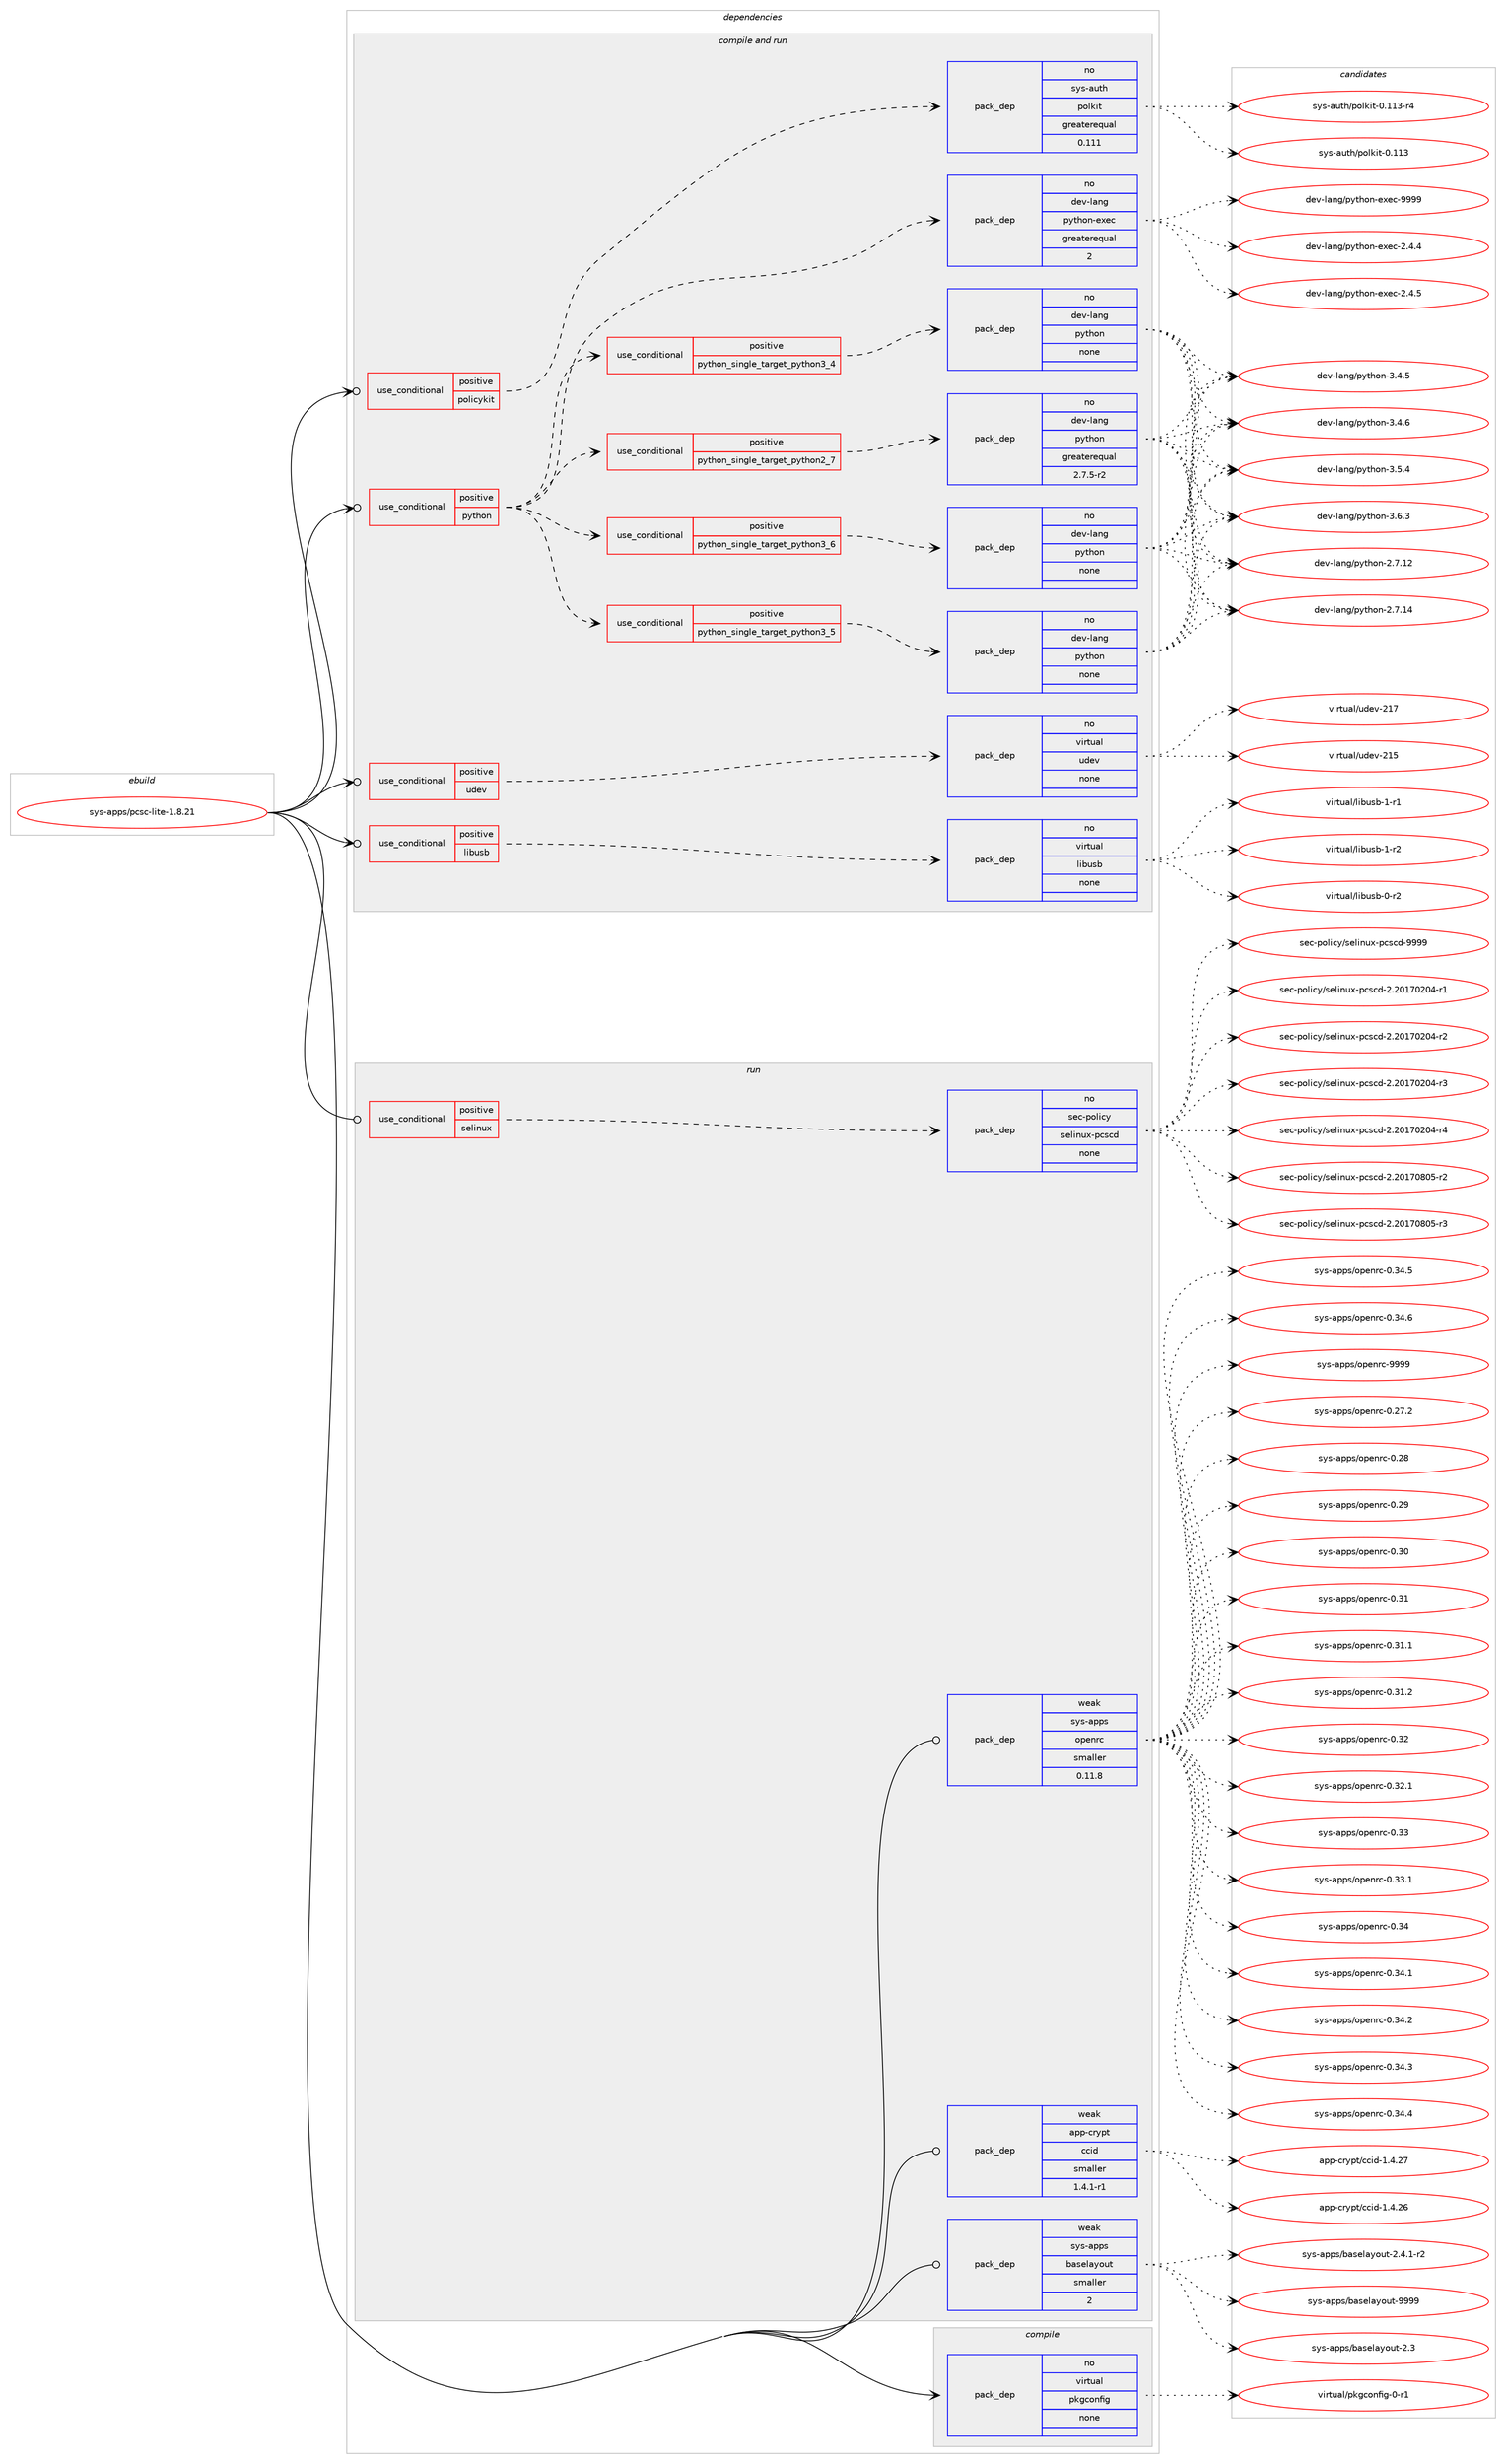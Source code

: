 digraph prolog {

# *************
# Graph options
# *************

newrank=true;
concentrate=true;
compound=true;
graph [rankdir=LR,fontname=Helvetica,fontsize=10,ranksep=1.5];#, ranksep=2.5, nodesep=0.2];
edge  [arrowhead=vee];
node  [fontname=Helvetica,fontsize=10];

# **********
# The ebuild
# **********

subgraph cluster_leftcol {
color=gray;
rank=same;
label=<<i>ebuild</i>>;
id [label="sys-apps/pcsc-lite-1.8.21", color=red, width=4, href="../sys-apps/pcsc-lite-1.8.21.svg"];
}

# ****************
# The dependencies
# ****************

subgraph cluster_midcol {
color=gray;
label=<<i>dependencies</i>>;
subgraph cluster_compile {
fillcolor="#eeeeee";
style=filled;
label=<<i>compile</i>>;
subgraph pack349803 {
dependency471543 [label=<<TABLE BORDER="0" CELLBORDER="1" CELLSPACING="0" CELLPADDING="4" WIDTH="220"><TR><TD ROWSPAN="6" CELLPADDING="30">pack_dep</TD></TR><TR><TD WIDTH="110">no</TD></TR><TR><TD>virtual</TD></TR><TR><TD>pkgconfig</TD></TR><TR><TD>none</TD></TR><TR><TD></TD></TR></TABLE>>, shape=none, color=blue];
}
id:e -> dependency471543:w [weight=20,style="solid",arrowhead="vee"];
}
subgraph cluster_compileandrun {
fillcolor="#eeeeee";
style=filled;
label=<<i>compile and run</i>>;
subgraph cond113599 {
dependency471544 [label=<<TABLE BORDER="0" CELLBORDER="1" CELLSPACING="0" CELLPADDING="4"><TR><TD ROWSPAN="3" CELLPADDING="10">use_conditional</TD></TR><TR><TD>positive</TD></TR><TR><TD>libusb</TD></TR></TABLE>>, shape=none, color=red];
subgraph pack349804 {
dependency471545 [label=<<TABLE BORDER="0" CELLBORDER="1" CELLSPACING="0" CELLPADDING="4" WIDTH="220"><TR><TD ROWSPAN="6" CELLPADDING="30">pack_dep</TD></TR><TR><TD WIDTH="110">no</TD></TR><TR><TD>virtual</TD></TR><TR><TD>libusb</TD></TR><TR><TD>none</TD></TR><TR><TD></TD></TR></TABLE>>, shape=none, color=blue];
}
dependency471544:e -> dependency471545:w [weight=20,style="dashed",arrowhead="vee"];
}
id:e -> dependency471544:w [weight=20,style="solid",arrowhead="odotvee"];
subgraph cond113600 {
dependency471546 [label=<<TABLE BORDER="0" CELLBORDER="1" CELLSPACING="0" CELLPADDING="4"><TR><TD ROWSPAN="3" CELLPADDING="10">use_conditional</TD></TR><TR><TD>positive</TD></TR><TR><TD>policykit</TD></TR></TABLE>>, shape=none, color=red];
subgraph pack349805 {
dependency471547 [label=<<TABLE BORDER="0" CELLBORDER="1" CELLSPACING="0" CELLPADDING="4" WIDTH="220"><TR><TD ROWSPAN="6" CELLPADDING="30">pack_dep</TD></TR><TR><TD WIDTH="110">no</TD></TR><TR><TD>sys-auth</TD></TR><TR><TD>polkit</TD></TR><TR><TD>greaterequal</TD></TR><TR><TD>0.111</TD></TR></TABLE>>, shape=none, color=blue];
}
dependency471546:e -> dependency471547:w [weight=20,style="dashed",arrowhead="vee"];
}
id:e -> dependency471546:w [weight=20,style="solid",arrowhead="odotvee"];
subgraph cond113601 {
dependency471548 [label=<<TABLE BORDER="0" CELLBORDER="1" CELLSPACING="0" CELLPADDING="4"><TR><TD ROWSPAN="3" CELLPADDING="10">use_conditional</TD></TR><TR><TD>positive</TD></TR><TR><TD>python</TD></TR></TABLE>>, shape=none, color=red];
subgraph cond113602 {
dependency471549 [label=<<TABLE BORDER="0" CELLBORDER="1" CELLSPACING="0" CELLPADDING="4"><TR><TD ROWSPAN="3" CELLPADDING="10">use_conditional</TD></TR><TR><TD>positive</TD></TR><TR><TD>python_single_target_python2_7</TD></TR></TABLE>>, shape=none, color=red];
subgraph pack349806 {
dependency471550 [label=<<TABLE BORDER="0" CELLBORDER="1" CELLSPACING="0" CELLPADDING="4" WIDTH="220"><TR><TD ROWSPAN="6" CELLPADDING="30">pack_dep</TD></TR><TR><TD WIDTH="110">no</TD></TR><TR><TD>dev-lang</TD></TR><TR><TD>python</TD></TR><TR><TD>greaterequal</TD></TR><TR><TD>2.7.5-r2</TD></TR></TABLE>>, shape=none, color=blue];
}
dependency471549:e -> dependency471550:w [weight=20,style="dashed",arrowhead="vee"];
}
dependency471548:e -> dependency471549:w [weight=20,style="dashed",arrowhead="vee"];
subgraph cond113603 {
dependency471551 [label=<<TABLE BORDER="0" CELLBORDER="1" CELLSPACING="0" CELLPADDING="4"><TR><TD ROWSPAN="3" CELLPADDING="10">use_conditional</TD></TR><TR><TD>positive</TD></TR><TR><TD>python_single_target_python3_4</TD></TR></TABLE>>, shape=none, color=red];
subgraph pack349807 {
dependency471552 [label=<<TABLE BORDER="0" CELLBORDER="1" CELLSPACING="0" CELLPADDING="4" WIDTH="220"><TR><TD ROWSPAN="6" CELLPADDING="30">pack_dep</TD></TR><TR><TD WIDTH="110">no</TD></TR><TR><TD>dev-lang</TD></TR><TR><TD>python</TD></TR><TR><TD>none</TD></TR><TR><TD></TD></TR></TABLE>>, shape=none, color=blue];
}
dependency471551:e -> dependency471552:w [weight=20,style="dashed",arrowhead="vee"];
}
dependency471548:e -> dependency471551:w [weight=20,style="dashed",arrowhead="vee"];
subgraph cond113604 {
dependency471553 [label=<<TABLE BORDER="0" CELLBORDER="1" CELLSPACING="0" CELLPADDING="4"><TR><TD ROWSPAN="3" CELLPADDING="10">use_conditional</TD></TR><TR><TD>positive</TD></TR><TR><TD>python_single_target_python3_5</TD></TR></TABLE>>, shape=none, color=red];
subgraph pack349808 {
dependency471554 [label=<<TABLE BORDER="0" CELLBORDER="1" CELLSPACING="0" CELLPADDING="4" WIDTH="220"><TR><TD ROWSPAN="6" CELLPADDING="30">pack_dep</TD></TR><TR><TD WIDTH="110">no</TD></TR><TR><TD>dev-lang</TD></TR><TR><TD>python</TD></TR><TR><TD>none</TD></TR><TR><TD></TD></TR></TABLE>>, shape=none, color=blue];
}
dependency471553:e -> dependency471554:w [weight=20,style="dashed",arrowhead="vee"];
}
dependency471548:e -> dependency471553:w [weight=20,style="dashed",arrowhead="vee"];
subgraph cond113605 {
dependency471555 [label=<<TABLE BORDER="0" CELLBORDER="1" CELLSPACING="0" CELLPADDING="4"><TR><TD ROWSPAN="3" CELLPADDING="10">use_conditional</TD></TR><TR><TD>positive</TD></TR><TR><TD>python_single_target_python3_6</TD></TR></TABLE>>, shape=none, color=red];
subgraph pack349809 {
dependency471556 [label=<<TABLE BORDER="0" CELLBORDER="1" CELLSPACING="0" CELLPADDING="4" WIDTH="220"><TR><TD ROWSPAN="6" CELLPADDING="30">pack_dep</TD></TR><TR><TD WIDTH="110">no</TD></TR><TR><TD>dev-lang</TD></TR><TR><TD>python</TD></TR><TR><TD>none</TD></TR><TR><TD></TD></TR></TABLE>>, shape=none, color=blue];
}
dependency471555:e -> dependency471556:w [weight=20,style="dashed",arrowhead="vee"];
}
dependency471548:e -> dependency471555:w [weight=20,style="dashed",arrowhead="vee"];
subgraph pack349810 {
dependency471557 [label=<<TABLE BORDER="0" CELLBORDER="1" CELLSPACING="0" CELLPADDING="4" WIDTH="220"><TR><TD ROWSPAN="6" CELLPADDING="30">pack_dep</TD></TR><TR><TD WIDTH="110">no</TD></TR><TR><TD>dev-lang</TD></TR><TR><TD>python-exec</TD></TR><TR><TD>greaterequal</TD></TR><TR><TD>2</TD></TR></TABLE>>, shape=none, color=blue];
}
dependency471548:e -> dependency471557:w [weight=20,style="dashed",arrowhead="vee"];
}
id:e -> dependency471548:w [weight=20,style="solid",arrowhead="odotvee"];
subgraph cond113606 {
dependency471558 [label=<<TABLE BORDER="0" CELLBORDER="1" CELLSPACING="0" CELLPADDING="4"><TR><TD ROWSPAN="3" CELLPADDING="10">use_conditional</TD></TR><TR><TD>positive</TD></TR><TR><TD>udev</TD></TR></TABLE>>, shape=none, color=red];
subgraph pack349811 {
dependency471559 [label=<<TABLE BORDER="0" CELLBORDER="1" CELLSPACING="0" CELLPADDING="4" WIDTH="220"><TR><TD ROWSPAN="6" CELLPADDING="30">pack_dep</TD></TR><TR><TD WIDTH="110">no</TD></TR><TR><TD>virtual</TD></TR><TR><TD>udev</TD></TR><TR><TD>none</TD></TR><TR><TD></TD></TR></TABLE>>, shape=none, color=blue];
}
dependency471558:e -> dependency471559:w [weight=20,style="dashed",arrowhead="vee"];
}
id:e -> dependency471558:w [weight=20,style="solid",arrowhead="odotvee"];
}
subgraph cluster_run {
fillcolor="#eeeeee";
style=filled;
label=<<i>run</i>>;
subgraph cond113607 {
dependency471560 [label=<<TABLE BORDER="0" CELLBORDER="1" CELLSPACING="0" CELLPADDING="4"><TR><TD ROWSPAN="3" CELLPADDING="10">use_conditional</TD></TR><TR><TD>positive</TD></TR><TR><TD>selinux</TD></TR></TABLE>>, shape=none, color=red];
subgraph pack349812 {
dependency471561 [label=<<TABLE BORDER="0" CELLBORDER="1" CELLSPACING="0" CELLPADDING="4" WIDTH="220"><TR><TD ROWSPAN="6" CELLPADDING="30">pack_dep</TD></TR><TR><TD WIDTH="110">no</TD></TR><TR><TD>sec-policy</TD></TR><TR><TD>selinux-pcscd</TD></TR><TR><TD>none</TD></TR><TR><TD></TD></TR></TABLE>>, shape=none, color=blue];
}
dependency471560:e -> dependency471561:w [weight=20,style="dashed",arrowhead="vee"];
}
id:e -> dependency471560:w [weight=20,style="solid",arrowhead="odot"];
subgraph pack349813 {
dependency471562 [label=<<TABLE BORDER="0" CELLBORDER="1" CELLSPACING="0" CELLPADDING="4" WIDTH="220"><TR><TD ROWSPAN="6" CELLPADDING="30">pack_dep</TD></TR><TR><TD WIDTH="110">weak</TD></TR><TR><TD>app-crypt</TD></TR><TR><TD>ccid</TD></TR><TR><TD>smaller</TD></TR><TR><TD>1.4.1-r1</TD></TR></TABLE>>, shape=none, color=blue];
}
id:e -> dependency471562:w [weight=20,style="solid",arrowhead="odot"];
subgraph pack349814 {
dependency471563 [label=<<TABLE BORDER="0" CELLBORDER="1" CELLSPACING="0" CELLPADDING="4" WIDTH="220"><TR><TD ROWSPAN="6" CELLPADDING="30">pack_dep</TD></TR><TR><TD WIDTH="110">weak</TD></TR><TR><TD>sys-apps</TD></TR><TR><TD>baselayout</TD></TR><TR><TD>smaller</TD></TR><TR><TD>2</TD></TR></TABLE>>, shape=none, color=blue];
}
id:e -> dependency471563:w [weight=20,style="solid",arrowhead="odot"];
subgraph pack349815 {
dependency471564 [label=<<TABLE BORDER="0" CELLBORDER="1" CELLSPACING="0" CELLPADDING="4" WIDTH="220"><TR><TD ROWSPAN="6" CELLPADDING="30">pack_dep</TD></TR><TR><TD WIDTH="110">weak</TD></TR><TR><TD>sys-apps</TD></TR><TR><TD>openrc</TD></TR><TR><TD>smaller</TD></TR><TR><TD>0.11.8</TD></TR></TABLE>>, shape=none, color=blue];
}
id:e -> dependency471564:w [weight=20,style="solid",arrowhead="odot"];
}
}

# **************
# The candidates
# **************

subgraph cluster_choices {
rank=same;
color=gray;
label=<<i>candidates</i>>;

subgraph choice349803 {
color=black;
nodesep=1;
choice11810511411611797108471121071039911111010210510345484511449 [label="virtual/pkgconfig-0-r1", color=red, width=4,href="../virtual/pkgconfig-0-r1.svg"];
dependency471543:e -> choice11810511411611797108471121071039911111010210510345484511449:w [style=dotted,weight="100"];
}
subgraph choice349804 {
color=black;
nodesep=1;
choice1181051141161179710847108105981171159845484511450 [label="virtual/libusb-0-r2", color=red, width=4,href="../virtual/libusb-0-r2.svg"];
choice1181051141161179710847108105981171159845494511449 [label="virtual/libusb-1-r1", color=red, width=4,href="../virtual/libusb-1-r1.svg"];
choice1181051141161179710847108105981171159845494511450 [label="virtual/libusb-1-r2", color=red, width=4,href="../virtual/libusb-1-r2.svg"];
dependency471545:e -> choice1181051141161179710847108105981171159845484511450:w [style=dotted,weight="100"];
dependency471545:e -> choice1181051141161179710847108105981171159845494511449:w [style=dotted,weight="100"];
dependency471545:e -> choice1181051141161179710847108105981171159845494511450:w [style=dotted,weight="100"];
}
subgraph choice349805 {
color=black;
nodesep=1;
choice115121115459711711610447112111108107105116454846494951 [label="sys-auth/polkit-0.113", color=red, width=4,href="../sys-auth/polkit-0.113.svg"];
choice1151211154597117116104471121111081071051164548464949514511452 [label="sys-auth/polkit-0.113-r4", color=red, width=4,href="../sys-auth/polkit-0.113-r4.svg"];
dependency471547:e -> choice115121115459711711610447112111108107105116454846494951:w [style=dotted,weight="100"];
dependency471547:e -> choice1151211154597117116104471121111081071051164548464949514511452:w [style=dotted,weight="100"];
}
subgraph choice349806 {
color=black;
nodesep=1;
choice10010111845108971101034711212111610411111045504655464950 [label="dev-lang/python-2.7.12", color=red, width=4,href="../dev-lang/python-2.7.12.svg"];
choice10010111845108971101034711212111610411111045504655464952 [label="dev-lang/python-2.7.14", color=red, width=4,href="../dev-lang/python-2.7.14.svg"];
choice100101118451089711010347112121116104111110455146524653 [label="dev-lang/python-3.4.5", color=red, width=4,href="../dev-lang/python-3.4.5.svg"];
choice100101118451089711010347112121116104111110455146524654 [label="dev-lang/python-3.4.6", color=red, width=4,href="../dev-lang/python-3.4.6.svg"];
choice100101118451089711010347112121116104111110455146534652 [label="dev-lang/python-3.5.4", color=red, width=4,href="../dev-lang/python-3.5.4.svg"];
choice100101118451089711010347112121116104111110455146544651 [label="dev-lang/python-3.6.3", color=red, width=4,href="../dev-lang/python-3.6.3.svg"];
dependency471550:e -> choice10010111845108971101034711212111610411111045504655464950:w [style=dotted,weight="100"];
dependency471550:e -> choice10010111845108971101034711212111610411111045504655464952:w [style=dotted,weight="100"];
dependency471550:e -> choice100101118451089711010347112121116104111110455146524653:w [style=dotted,weight="100"];
dependency471550:e -> choice100101118451089711010347112121116104111110455146524654:w [style=dotted,weight="100"];
dependency471550:e -> choice100101118451089711010347112121116104111110455146534652:w [style=dotted,weight="100"];
dependency471550:e -> choice100101118451089711010347112121116104111110455146544651:w [style=dotted,weight="100"];
}
subgraph choice349807 {
color=black;
nodesep=1;
choice10010111845108971101034711212111610411111045504655464950 [label="dev-lang/python-2.7.12", color=red, width=4,href="../dev-lang/python-2.7.12.svg"];
choice10010111845108971101034711212111610411111045504655464952 [label="dev-lang/python-2.7.14", color=red, width=4,href="../dev-lang/python-2.7.14.svg"];
choice100101118451089711010347112121116104111110455146524653 [label="dev-lang/python-3.4.5", color=red, width=4,href="../dev-lang/python-3.4.5.svg"];
choice100101118451089711010347112121116104111110455146524654 [label="dev-lang/python-3.4.6", color=red, width=4,href="../dev-lang/python-3.4.6.svg"];
choice100101118451089711010347112121116104111110455146534652 [label="dev-lang/python-3.5.4", color=red, width=4,href="../dev-lang/python-3.5.4.svg"];
choice100101118451089711010347112121116104111110455146544651 [label="dev-lang/python-3.6.3", color=red, width=4,href="../dev-lang/python-3.6.3.svg"];
dependency471552:e -> choice10010111845108971101034711212111610411111045504655464950:w [style=dotted,weight="100"];
dependency471552:e -> choice10010111845108971101034711212111610411111045504655464952:w [style=dotted,weight="100"];
dependency471552:e -> choice100101118451089711010347112121116104111110455146524653:w [style=dotted,weight="100"];
dependency471552:e -> choice100101118451089711010347112121116104111110455146524654:w [style=dotted,weight="100"];
dependency471552:e -> choice100101118451089711010347112121116104111110455146534652:w [style=dotted,weight="100"];
dependency471552:e -> choice100101118451089711010347112121116104111110455146544651:w [style=dotted,weight="100"];
}
subgraph choice349808 {
color=black;
nodesep=1;
choice10010111845108971101034711212111610411111045504655464950 [label="dev-lang/python-2.7.12", color=red, width=4,href="../dev-lang/python-2.7.12.svg"];
choice10010111845108971101034711212111610411111045504655464952 [label="dev-lang/python-2.7.14", color=red, width=4,href="../dev-lang/python-2.7.14.svg"];
choice100101118451089711010347112121116104111110455146524653 [label="dev-lang/python-3.4.5", color=red, width=4,href="../dev-lang/python-3.4.5.svg"];
choice100101118451089711010347112121116104111110455146524654 [label="dev-lang/python-3.4.6", color=red, width=4,href="../dev-lang/python-3.4.6.svg"];
choice100101118451089711010347112121116104111110455146534652 [label="dev-lang/python-3.5.4", color=red, width=4,href="../dev-lang/python-3.5.4.svg"];
choice100101118451089711010347112121116104111110455146544651 [label="dev-lang/python-3.6.3", color=red, width=4,href="../dev-lang/python-3.6.3.svg"];
dependency471554:e -> choice10010111845108971101034711212111610411111045504655464950:w [style=dotted,weight="100"];
dependency471554:e -> choice10010111845108971101034711212111610411111045504655464952:w [style=dotted,weight="100"];
dependency471554:e -> choice100101118451089711010347112121116104111110455146524653:w [style=dotted,weight="100"];
dependency471554:e -> choice100101118451089711010347112121116104111110455146524654:w [style=dotted,weight="100"];
dependency471554:e -> choice100101118451089711010347112121116104111110455146534652:w [style=dotted,weight="100"];
dependency471554:e -> choice100101118451089711010347112121116104111110455146544651:w [style=dotted,weight="100"];
}
subgraph choice349809 {
color=black;
nodesep=1;
choice10010111845108971101034711212111610411111045504655464950 [label="dev-lang/python-2.7.12", color=red, width=4,href="../dev-lang/python-2.7.12.svg"];
choice10010111845108971101034711212111610411111045504655464952 [label="dev-lang/python-2.7.14", color=red, width=4,href="../dev-lang/python-2.7.14.svg"];
choice100101118451089711010347112121116104111110455146524653 [label="dev-lang/python-3.4.5", color=red, width=4,href="../dev-lang/python-3.4.5.svg"];
choice100101118451089711010347112121116104111110455146524654 [label="dev-lang/python-3.4.6", color=red, width=4,href="../dev-lang/python-3.4.6.svg"];
choice100101118451089711010347112121116104111110455146534652 [label="dev-lang/python-3.5.4", color=red, width=4,href="../dev-lang/python-3.5.4.svg"];
choice100101118451089711010347112121116104111110455146544651 [label="dev-lang/python-3.6.3", color=red, width=4,href="../dev-lang/python-3.6.3.svg"];
dependency471556:e -> choice10010111845108971101034711212111610411111045504655464950:w [style=dotted,weight="100"];
dependency471556:e -> choice10010111845108971101034711212111610411111045504655464952:w [style=dotted,weight="100"];
dependency471556:e -> choice100101118451089711010347112121116104111110455146524653:w [style=dotted,weight="100"];
dependency471556:e -> choice100101118451089711010347112121116104111110455146524654:w [style=dotted,weight="100"];
dependency471556:e -> choice100101118451089711010347112121116104111110455146534652:w [style=dotted,weight="100"];
dependency471556:e -> choice100101118451089711010347112121116104111110455146544651:w [style=dotted,weight="100"];
}
subgraph choice349810 {
color=black;
nodesep=1;
choice1001011184510897110103471121211161041111104510112010199455046524652 [label="dev-lang/python-exec-2.4.4", color=red, width=4,href="../dev-lang/python-exec-2.4.4.svg"];
choice1001011184510897110103471121211161041111104510112010199455046524653 [label="dev-lang/python-exec-2.4.5", color=red, width=4,href="../dev-lang/python-exec-2.4.5.svg"];
choice10010111845108971101034711212111610411111045101120101994557575757 [label="dev-lang/python-exec-9999", color=red, width=4,href="../dev-lang/python-exec-9999.svg"];
dependency471557:e -> choice1001011184510897110103471121211161041111104510112010199455046524652:w [style=dotted,weight="100"];
dependency471557:e -> choice1001011184510897110103471121211161041111104510112010199455046524653:w [style=dotted,weight="100"];
dependency471557:e -> choice10010111845108971101034711212111610411111045101120101994557575757:w [style=dotted,weight="100"];
}
subgraph choice349811 {
color=black;
nodesep=1;
choice118105114116117971084711710010111845504953 [label="virtual/udev-215", color=red, width=4,href="../virtual/udev-215.svg"];
choice118105114116117971084711710010111845504955 [label="virtual/udev-217", color=red, width=4,href="../virtual/udev-217.svg"];
dependency471559:e -> choice118105114116117971084711710010111845504953:w [style=dotted,weight="100"];
dependency471559:e -> choice118105114116117971084711710010111845504955:w [style=dotted,weight="100"];
}
subgraph choice349812 {
color=black;
nodesep=1;
choice1151019945112111108105991214711510110810511011712045112991159910045504650484955485048524511449 [label="sec-policy/selinux-pcscd-2.20170204-r1", color=red, width=4,href="../sec-policy/selinux-pcscd-2.20170204-r1.svg"];
choice1151019945112111108105991214711510110810511011712045112991159910045504650484955485048524511450 [label="sec-policy/selinux-pcscd-2.20170204-r2", color=red, width=4,href="../sec-policy/selinux-pcscd-2.20170204-r2.svg"];
choice1151019945112111108105991214711510110810511011712045112991159910045504650484955485048524511451 [label="sec-policy/selinux-pcscd-2.20170204-r3", color=red, width=4,href="../sec-policy/selinux-pcscd-2.20170204-r3.svg"];
choice1151019945112111108105991214711510110810511011712045112991159910045504650484955485048524511452 [label="sec-policy/selinux-pcscd-2.20170204-r4", color=red, width=4,href="../sec-policy/selinux-pcscd-2.20170204-r4.svg"];
choice1151019945112111108105991214711510110810511011712045112991159910045504650484955485648534511450 [label="sec-policy/selinux-pcscd-2.20170805-r2", color=red, width=4,href="../sec-policy/selinux-pcscd-2.20170805-r2.svg"];
choice1151019945112111108105991214711510110810511011712045112991159910045504650484955485648534511451 [label="sec-policy/selinux-pcscd-2.20170805-r3", color=red, width=4,href="../sec-policy/selinux-pcscd-2.20170805-r3.svg"];
choice115101994511211110810599121471151011081051101171204511299115991004557575757 [label="sec-policy/selinux-pcscd-9999", color=red, width=4,href="../sec-policy/selinux-pcscd-9999.svg"];
dependency471561:e -> choice1151019945112111108105991214711510110810511011712045112991159910045504650484955485048524511449:w [style=dotted,weight="100"];
dependency471561:e -> choice1151019945112111108105991214711510110810511011712045112991159910045504650484955485048524511450:w [style=dotted,weight="100"];
dependency471561:e -> choice1151019945112111108105991214711510110810511011712045112991159910045504650484955485048524511451:w [style=dotted,weight="100"];
dependency471561:e -> choice1151019945112111108105991214711510110810511011712045112991159910045504650484955485048524511452:w [style=dotted,weight="100"];
dependency471561:e -> choice1151019945112111108105991214711510110810511011712045112991159910045504650484955485648534511450:w [style=dotted,weight="100"];
dependency471561:e -> choice1151019945112111108105991214711510110810511011712045112991159910045504650484955485648534511451:w [style=dotted,weight="100"];
dependency471561:e -> choice115101994511211110810599121471151011081051101171204511299115991004557575757:w [style=dotted,weight="100"];
}
subgraph choice349813 {
color=black;
nodesep=1;
choice97112112459911412111211647999910510045494652465054 [label="app-crypt/ccid-1.4.26", color=red, width=4,href="../app-crypt/ccid-1.4.26.svg"];
choice97112112459911412111211647999910510045494652465055 [label="app-crypt/ccid-1.4.27", color=red, width=4,href="../app-crypt/ccid-1.4.27.svg"];
dependency471562:e -> choice97112112459911412111211647999910510045494652465054:w [style=dotted,weight="100"];
dependency471562:e -> choice97112112459911412111211647999910510045494652465055:w [style=dotted,weight="100"];
}
subgraph choice349814 {
color=black;
nodesep=1;
choice11512111545971121121154798971151011089712111111711645504651 [label="sys-apps/baselayout-2.3", color=red, width=4,href="../sys-apps/baselayout-2.3.svg"];
choice1151211154597112112115479897115101108971211111171164550465246494511450 [label="sys-apps/baselayout-2.4.1-r2", color=red, width=4,href="../sys-apps/baselayout-2.4.1-r2.svg"];
choice1151211154597112112115479897115101108971211111171164557575757 [label="sys-apps/baselayout-9999", color=red, width=4,href="../sys-apps/baselayout-9999.svg"];
dependency471563:e -> choice11512111545971121121154798971151011089712111111711645504651:w [style=dotted,weight="100"];
dependency471563:e -> choice1151211154597112112115479897115101108971211111171164550465246494511450:w [style=dotted,weight="100"];
dependency471563:e -> choice1151211154597112112115479897115101108971211111171164557575757:w [style=dotted,weight="100"];
}
subgraph choice349815 {
color=black;
nodesep=1;
choice1151211154597112112115471111121011101149945484650554650 [label="sys-apps/openrc-0.27.2", color=red, width=4,href="../sys-apps/openrc-0.27.2.svg"];
choice115121115459711211211547111112101110114994548465056 [label="sys-apps/openrc-0.28", color=red, width=4,href="../sys-apps/openrc-0.28.svg"];
choice115121115459711211211547111112101110114994548465057 [label="sys-apps/openrc-0.29", color=red, width=4,href="../sys-apps/openrc-0.29.svg"];
choice115121115459711211211547111112101110114994548465148 [label="sys-apps/openrc-0.30", color=red, width=4,href="../sys-apps/openrc-0.30.svg"];
choice115121115459711211211547111112101110114994548465149 [label="sys-apps/openrc-0.31", color=red, width=4,href="../sys-apps/openrc-0.31.svg"];
choice1151211154597112112115471111121011101149945484651494649 [label="sys-apps/openrc-0.31.1", color=red, width=4,href="../sys-apps/openrc-0.31.1.svg"];
choice1151211154597112112115471111121011101149945484651494650 [label="sys-apps/openrc-0.31.2", color=red, width=4,href="../sys-apps/openrc-0.31.2.svg"];
choice115121115459711211211547111112101110114994548465150 [label="sys-apps/openrc-0.32", color=red, width=4,href="../sys-apps/openrc-0.32.svg"];
choice1151211154597112112115471111121011101149945484651504649 [label="sys-apps/openrc-0.32.1", color=red, width=4,href="../sys-apps/openrc-0.32.1.svg"];
choice115121115459711211211547111112101110114994548465151 [label="sys-apps/openrc-0.33", color=red, width=4,href="../sys-apps/openrc-0.33.svg"];
choice1151211154597112112115471111121011101149945484651514649 [label="sys-apps/openrc-0.33.1", color=red, width=4,href="../sys-apps/openrc-0.33.1.svg"];
choice115121115459711211211547111112101110114994548465152 [label="sys-apps/openrc-0.34", color=red, width=4,href="../sys-apps/openrc-0.34.svg"];
choice1151211154597112112115471111121011101149945484651524649 [label="sys-apps/openrc-0.34.1", color=red, width=4,href="../sys-apps/openrc-0.34.1.svg"];
choice1151211154597112112115471111121011101149945484651524650 [label="sys-apps/openrc-0.34.2", color=red, width=4,href="../sys-apps/openrc-0.34.2.svg"];
choice1151211154597112112115471111121011101149945484651524651 [label="sys-apps/openrc-0.34.3", color=red, width=4,href="../sys-apps/openrc-0.34.3.svg"];
choice1151211154597112112115471111121011101149945484651524652 [label="sys-apps/openrc-0.34.4", color=red, width=4,href="../sys-apps/openrc-0.34.4.svg"];
choice1151211154597112112115471111121011101149945484651524653 [label="sys-apps/openrc-0.34.5", color=red, width=4,href="../sys-apps/openrc-0.34.5.svg"];
choice1151211154597112112115471111121011101149945484651524654 [label="sys-apps/openrc-0.34.6", color=red, width=4,href="../sys-apps/openrc-0.34.6.svg"];
choice115121115459711211211547111112101110114994557575757 [label="sys-apps/openrc-9999", color=red, width=4,href="../sys-apps/openrc-9999.svg"];
dependency471564:e -> choice1151211154597112112115471111121011101149945484650554650:w [style=dotted,weight="100"];
dependency471564:e -> choice115121115459711211211547111112101110114994548465056:w [style=dotted,weight="100"];
dependency471564:e -> choice115121115459711211211547111112101110114994548465057:w [style=dotted,weight="100"];
dependency471564:e -> choice115121115459711211211547111112101110114994548465148:w [style=dotted,weight="100"];
dependency471564:e -> choice115121115459711211211547111112101110114994548465149:w [style=dotted,weight="100"];
dependency471564:e -> choice1151211154597112112115471111121011101149945484651494649:w [style=dotted,weight="100"];
dependency471564:e -> choice1151211154597112112115471111121011101149945484651494650:w [style=dotted,weight="100"];
dependency471564:e -> choice115121115459711211211547111112101110114994548465150:w [style=dotted,weight="100"];
dependency471564:e -> choice1151211154597112112115471111121011101149945484651504649:w [style=dotted,weight="100"];
dependency471564:e -> choice115121115459711211211547111112101110114994548465151:w [style=dotted,weight="100"];
dependency471564:e -> choice1151211154597112112115471111121011101149945484651514649:w [style=dotted,weight="100"];
dependency471564:e -> choice115121115459711211211547111112101110114994548465152:w [style=dotted,weight="100"];
dependency471564:e -> choice1151211154597112112115471111121011101149945484651524649:w [style=dotted,weight="100"];
dependency471564:e -> choice1151211154597112112115471111121011101149945484651524650:w [style=dotted,weight="100"];
dependency471564:e -> choice1151211154597112112115471111121011101149945484651524651:w [style=dotted,weight="100"];
dependency471564:e -> choice1151211154597112112115471111121011101149945484651524652:w [style=dotted,weight="100"];
dependency471564:e -> choice1151211154597112112115471111121011101149945484651524653:w [style=dotted,weight="100"];
dependency471564:e -> choice1151211154597112112115471111121011101149945484651524654:w [style=dotted,weight="100"];
dependency471564:e -> choice115121115459711211211547111112101110114994557575757:w [style=dotted,weight="100"];
}
}

}
